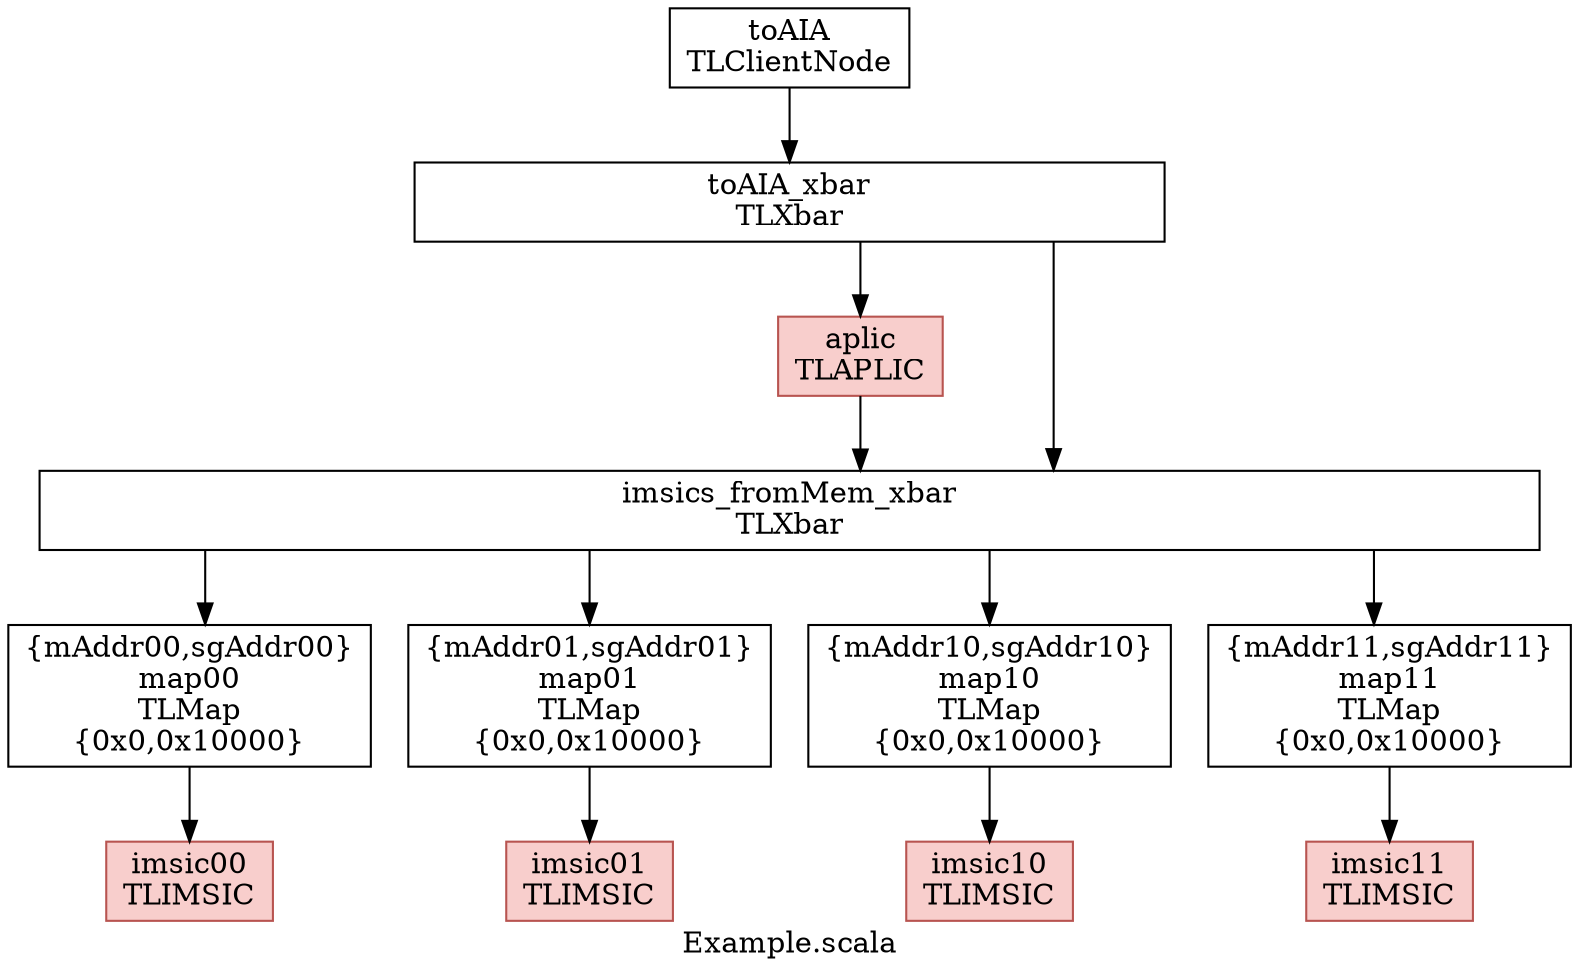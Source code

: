 digraph {
  bgcolor=transparent;
  label="Example.scala";
  splines=ortho;
  node [shape=box];

  toAIA[label="toAIA\nTLClientNode"];
  toAIA_xbar[label="toAIA_xbar\nTLXbar", width=5];
  toAIA -> toAIA_xbar;
  imsics_fromMem_xbar[label="imsics_fromMem_xbar\nTLXbar", width=10];
  toAIA_xbar -> imsics_fromMem_xbar;
  imsic00[label="imsic00\nTLIMSIC", style="filled", fillcolor="#F8CECC", color="#B85450"];
  imsic01[label="imsic01\nTLIMSIC", style="filled", fillcolor="#F8CECC", color="#B85450"];
  imsic10[label="imsic10\nTLIMSIC", style="filled", fillcolor="#F8CECC", color="#B85450"];
  imsic11[label="imsic11\nTLIMSIC", style="filled", fillcolor="#F8CECC", color="#B85450"];
  map00[label="{mAddr00,sgAddr00}\nmap00\nTLMap\n{0x0,0x10000}"];
  map01[label="{mAddr01,sgAddr01}\nmap01\nTLMap\n{0x0,0x10000}"];
  map10[label="{mAddr10,sgAddr10}\nmap10\nTLMap\n{0x0,0x10000}"];
  map11[label="{mAddr11,sgAddr11}\nmap11\nTLMap\n{0x0,0x10000}"];
  imsics_fromMem_xbar -> map00 -> imsic00;
  imsics_fromMem_xbar -> map01 -> imsic01;
  imsics_fromMem_xbar -> map10 -> imsic10;
  imsics_fromMem_xbar -> map11 -> imsic11;
  aplic[label="aplic\nTLAPLIC", style="filled", fillcolor="#F8CECC", color="#B85450"];
  toAIA_xbar -> aplic -> imsics_fromMem_xbar;
}

